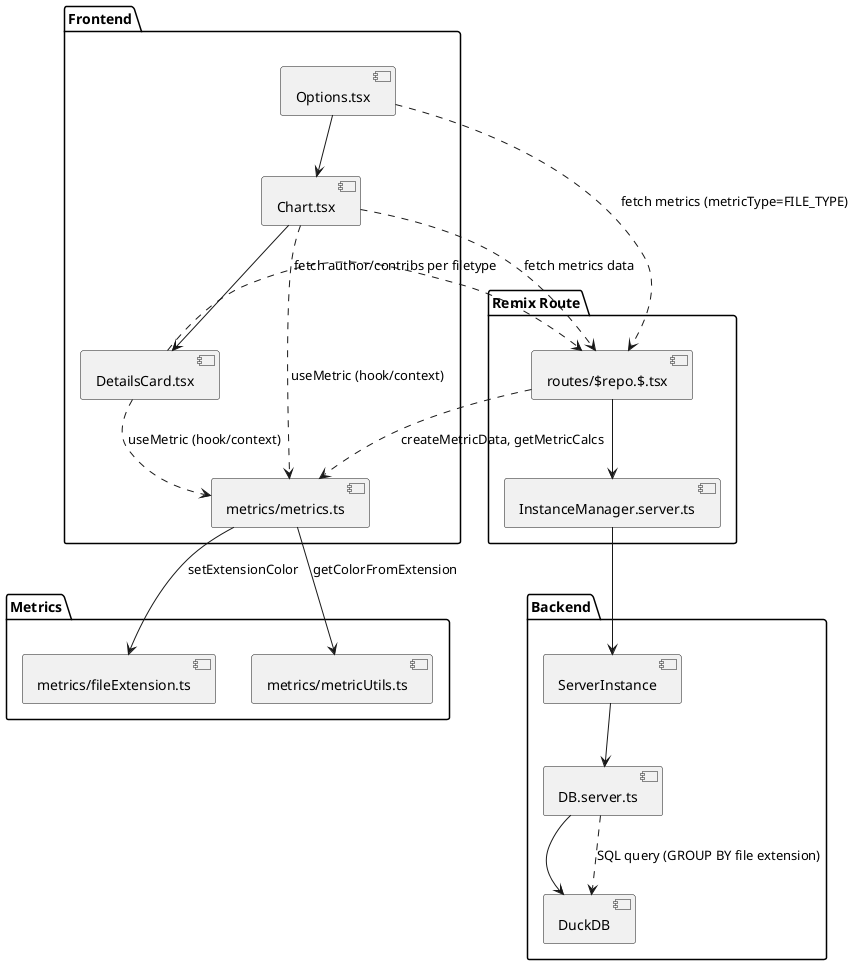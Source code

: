 @startuml
package "Frontend" {
  [Options.tsx] --> [Chart.tsx]
  [Chart.tsx] --> [DetailsCard.tsx]
  [Chart.tsx] ..> [metrics/metrics.ts] : useMetric (hook/context)
  [DetailsCard.tsx] ..> [metrics/metrics.ts] : useMetric (hook/context)
}

package "Remix Route" {
  [routes/$repo.$.tsx] --> [InstanceManager.server.ts]
}

package "Backend" {
  [InstanceManager.server.ts] --> [ServerInstance]
  [ServerInstance] --> [DB.server.ts]
  [DB.server.ts] --> [DuckDB]
}

package "Metrics" {
  [metrics/metrics.ts] --> [metrics/fileExtension.ts] : setExtensionColor
  [metrics/metrics.ts] --> [metrics/metricUtils.ts] : getColorFromExtension
}

[Options.tsx] ..> [routes/$repo.$.tsx] : fetch metrics (metricType=FILE_TYPE)
[Chart.tsx] ..> [routes/$repo.$.tsx] : fetch metrics data
[DetailsCard.tsx] ..> [routes/$repo.$.tsx] : fetch author/contribs per filetype

[routes/$repo.$.tsx] ..> [metrics/metrics.ts] : createMetricData, getMetricCalcs

[DB.server.ts] ..> [DuckDB] : SQL query (GROUP BY file extension)

@enduml